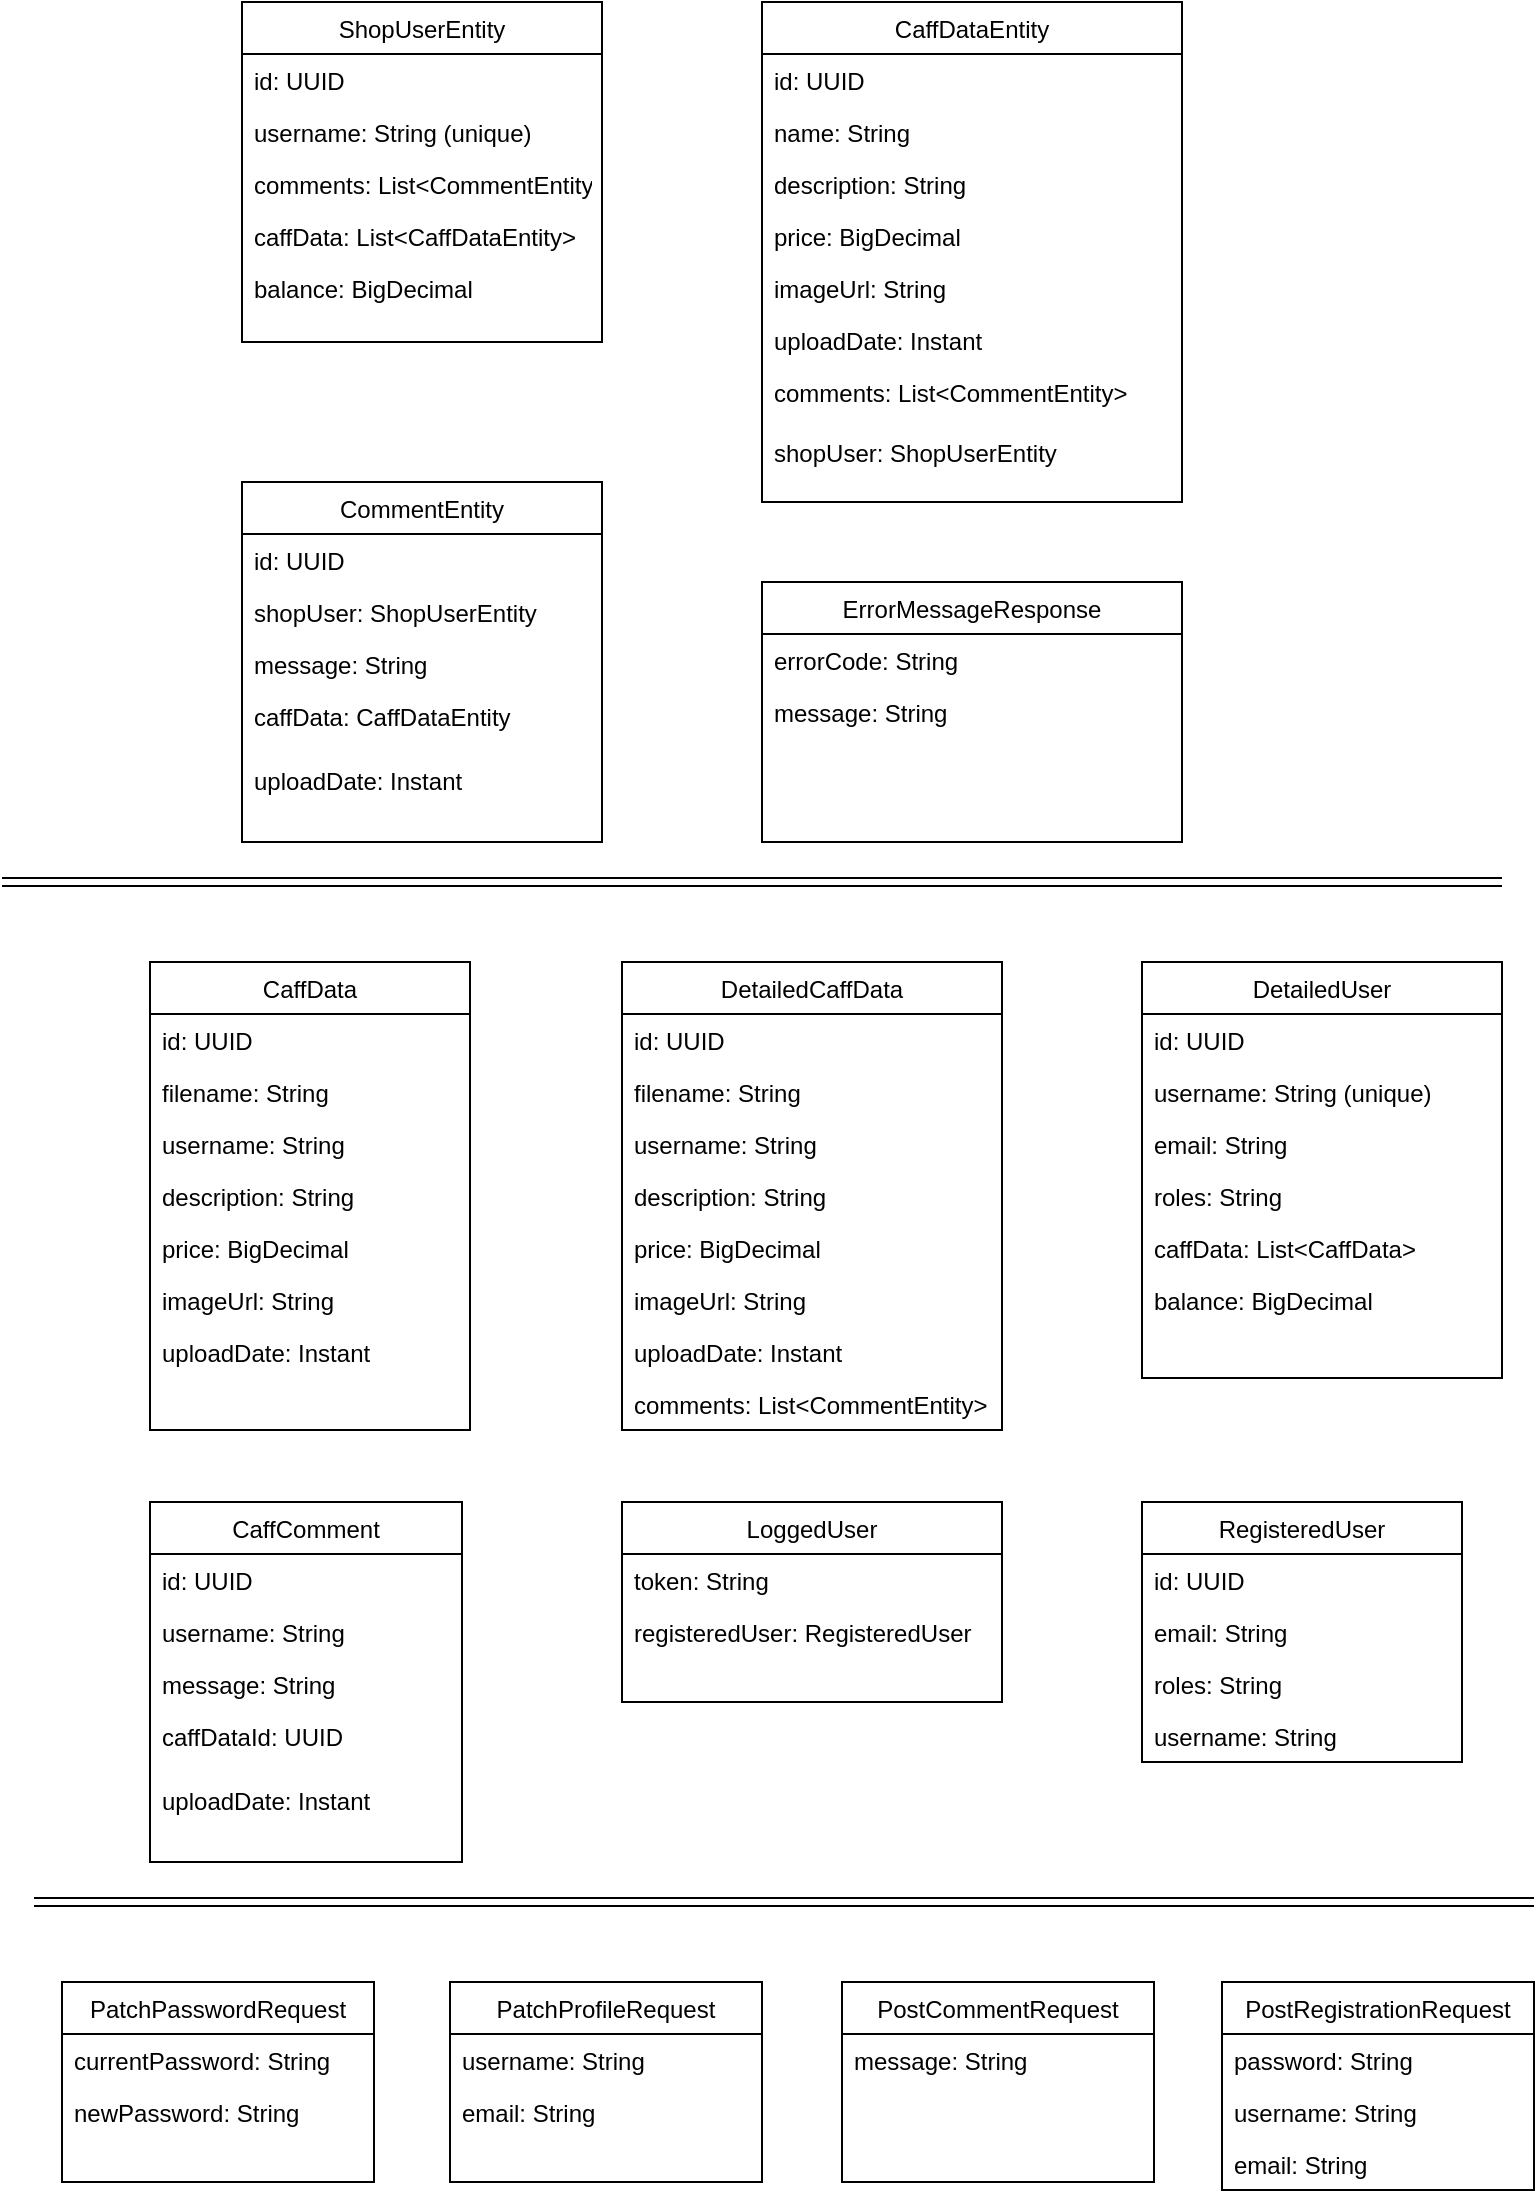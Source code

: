 <mxfile version="20.6.0" type="device"><diagram id="C5RBs43oDa-KdzZeNtuy" name="Page-1"><mxGraphModel dx="1038" dy="547" grid="1" gridSize="10" guides="1" tooltips="1" connect="1" arrows="1" fold="1" page="1" pageScale="1" pageWidth="827" pageHeight="1169" math="0" shadow="0"><root><mxCell id="WIyWlLk6GJQsqaUBKTNV-0"/><mxCell id="WIyWlLk6GJQsqaUBKTNV-1" parent="WIyWlLk6GJQsqaUBKTNV-0"/><mxCell id="bsZTHRrsMbrvn5IQC0t8-1" value="ShopUserEntity" style="swimlane;fontStyle=0;align=center;verticalAlign=top;childLayout=stackLayout;horizontal=1;startSize=26;horizontalStack=0;resizeParent=1;resizeLast=0;collapsible=1;marginBottom=0;rounded=0;shadow=0;strokeWidth=1;" parent="WIyWlLk6GJQsqaUBKTNV-1" vertex="1"><mxGeometry x="160" y="90" width="180" height="170" as="geometry"><mxRectangle x="230" y="140" width="160" height="26" as="alternateBounds"/></mxGeometry></mxCell><mxCell id="bsZTHRrsMbrvn5IQC0t8-2" value="id: UUID" style="text;align=left;verticalAlign=top;spacingLeft=4;spacingRight=4;overflow=hidden;rotatable=0;points=[[0,0.5],[1,0.5]];portConstraint=eastwest;rounded=0;shadow=0;html=0;" parent="bsZTHRrsMbrvn5IQC0t8-1" vertex="1"><mxGeometry y="26" width="180" height="26" as="geometry"/></mxCell><mxCell id="bsZTHRrsMbrvn5IQC0t8-3" value="username: String (unique)" style="text;align=left;verticalAlign=top;spacingLeft=4;spacingRight=4;overflow=hidden;rotatable=0;points=[[0,0.5],[1,0.5]];portConstraint=eastwest;" parent="bsZTHRrsMbrvn5IQC0t8-1" vertex="1"><mxGeometry y="52" width="180" height="26" as="geometry"/></mxCell><mxCell id="bsZTHRrsMbrvn5IQC0t8-4" value="comments: List&lt;CommentEntity&gt;" style="text;align=left;verticalAlign=top;spacingLeft=4;spacingRight=4;overflow=hidden;rotatable=0;points=[[0,0.5],[1,0.5]];portConstraint=eastwest;rounded=0;shadow=0;html=0;" parent="bsZTHRrsMbrvn5IQC0t8-1" vertex="1"><mxGeometry y="78" width="180" height="26" as="geometry"/></mxCell><mxCell id="bsZTHRrsMbrvn5IQC0t8-7" value="caffData: List&lt;CaffDataEntity&gt;" style="text;align=left;verticalAlign=top;spacingLeft=4;spacingRight=4;overflow=hidden;rotatable=0;points=[[0,0.5],[1,0.5]];portConstraint=eastwest;rounded=0;shadow=0;html=0;" parent="bsZTHRrsMbrvn5IQC0t8-1" vertex="1"><mxGeometry y="104" width="180" height="26" as="geometry"/></mxCell><mxCell id="bsZTHRrsMbrvn5IQC0t8-8" value="balance: BigDecimal" style="text;align=left;verticalAlign=top;spacingLeft=4;spacingRight=4;overflow=hidden;rotatable=0;points=[[0,0.5],[1,0.5]];portConstraint=eastwest;rounded=0;shadow=0;html=0;" parent="bsZTHRrsMbrvn5IQC0t8-1" vertex="1"><mxGeometry y="130" width="180" height="26" as="geometry"/></mxCell><mxCell id="bsZTHRrsMbrvn5IQC0t8-9" value="CommentEntity" style="swimlane;fontStyle=0;align=center;verticalAlign=top;childLayout=stackLayout;horizontal=1;startSize=26;horizontalStack=0;resizeParent=1;resizeLast=0;collapsible=1;marginBottom=0;rounded=0;shadow=0;strokeWidth=1;" parent="WIyWlLk6GJQsqaUBKTNV-1" vertex="1"><mxGeometry x="160" y="330" width="180" height="180" as="geometry"><mxRectangle x="340" y="380" width="170" height="26" as="alternateBounds"/></mxGeometry></mxCell><mxCell id="bsZTHRrsMbrvn5IQC0t8-10" value="id: UUID" style="text;align=left;verticalAlign=top;spacingLeft=4;spacingRight=4;overflow=hidden;rotatable=0;points=[[0,0.5],[1,0.5]];portConstraint=eastwest;" parent="bsZTHRrsMbrvn5IQC0t8-9" vertex="1"><mxGeometry y="26" width="180" height="26" as="geometry"/></mxCell><mxCell id="bsZTHRrsMbrvn5IQC0t8-11" value="shopUser: ShopUserEntity" style="text;align=left;verticalAlign=top;spacingLeft=4;spacingRight=4;overflow=hidden;rotatable=0;points=[[0,0.5],[1,0.5]];portConstraint=eastwest;" parent="bsZTHRrsMbrvn5IQC0t8-9" vertex="1"><mxGeometry y="52" width="180" height="26" as="geometry"/></mxCell><mxCell id="bsZTHRrsMbrvn5IQC0t8-12" value="message: String" style="text;align=left;verticalAlign=top;spacingLeft=4;spacingRight=4;overflow=hidden;rotatable=0;points=[[0,0.5],[1,0.5]];portConstraint=eastwest;" parent="bsZTHRrsMbrvn5IQC0t8-9" vertex="1"><mxGeometry y="78" width="180" height="26" as="geometry"/></mxCell><mxCell id="bsZTHRrsMbrvn5IQC0t8-13" value="caffData: CaffDataEntity" style="text;align=left;verticalAlign=top;spacingLeft=4;spacingRight=4;overflow=hidden;rotatable=0;points=[[0,0.5],[1,0.5]];portConstraint=eastwest;" parent="bsZTHRrsMbrvn5IQC0t8-9" vertex="1"><mxGeometry y="104" width="180" height="32" as="geometry"/></mxCell><mxCell id="bsZTHRrsMbrvn5IQC0t8-14" value="uploadDate: Instant" style="text;align=left;verticalAlign=top;spacingLeft=4;spacingRight=4;overflow=hidden;rotatable=0;points=[[0,0.5],[1,0.5]];portConstraint=eastwest;" parent="bsZTHRrsMbrvn5IQC0t8-9" vertex="1"><mxGeometry y="136" width="180" height="32" as="geometry"/></mxCell><mxCell id="bsZTHRrsMbrvn5IQC0t8-15" value="CaffDataEntity" style="swimlane;fontStyle=0;align=center;verticalAlign=top;childLayout=stackLayout;horizontal=1;startSize=26;horizontalStack=0;resizeParent=1;resizeLast=0;collapsible=1;marginBottom=0;rounded=0;shadow=0;strokeWidth=1;" parent="WIyWlLk6GJQsqaUBKTNV-1" vertex="1"><mxGeometry x="420" y="90" width="210" height="250" as="geometry"><mxRectangle x="550" y="140" width="160" height="26" as="alternateBounds"/></mxGeometry></mxCell><mxCell id="bsZTHRrsMbrvn5IQC0t8-16" value="id: UUID" style="text;align=left;verticalAlign=top;spacingLeft=4;spacingRight=4;overflow=hidden;rotatable=0;points=[[0,0.5],[1,0.5]];portConstraint=eastwest;rounded=0;shadow=0;html=0;" parent="bsZTHRrsMbrvn5IQC0t8-15" vertex="1"><mxGeometry y="26" width="210" height="26" as="geometry"/></mxCell><mxCell id="bsZTHRrsMbrvn5IQC0t8-18" value="name: String" style="text;align=left;verticalAlign=top;spacingLeft=4;spacingRight=4;overflow=hidden;rotatable=0;points=[[0,0.5],[1,0.5]];portConstraint=eastwest;rounded=0;shadow=0;html=0;" parent="bsZTHRrsMbrvn5IQC0t8-15" vertex="1"><mxGeometry y="52" width="210" height="26" as="geometry"/></mxCell><mxCell id="bsZTHRrsMbrvn5IQC0t8-19" value="description: String" style="text;align=left;verticalAlign=top;spacingLeft=4;spacingRight=4;overflow=hidden;rotatable=0;points=[[0,0.5],[1,0.5]];portConstraint=eastwest;rounded=0;shadow=0;html=0;" parent="bsZTHRrsMbrvn5IQC0t8-15" vertex="1"><mxGeometry y="78" width="210" height="26" as="geometry"/></mxCell><mxCell id="bsZTHRrsMbrvn5IQC0t8-20" value="price: BigDecimal" style="text;align=left;verticalAlign=top;spacingLeft=4;spacingRight=4;overflow=hidden;rotatable=0;points=[[0,0.5],[1,0.5]];portConstraint=eastwest;rounded=0;shadow=0;html=0;" parent="bsZTHRrsMbrvn5IQC0t8-15" vertex="1"><mxGeometry y="104" width="210" height="26" as="geometry"/></mxCell><mxCell id="bsZTHRrsMbrvn5IQC0t8-21" value="imageUrl: String" style="text;align=left;verticalAlign=top;spacingLeft=4;spacingRight=4;overflow=hidden;rotatable=0;points=[[0,0.5],[1,0.5]];portConstraint=eastwest;rounded=0;shadow=0;html=0;" parent="bsZTHRrsMbrvn5IQC0t8-15" vertex="1"><mxGeometry y="130" width="210" height="26" as="geometry"/></mxCell><mxCell id="bsZTHRrsMbrvn5IQC0t8-22" value="uploadDate: Instant" style="text;align=left;verticalAlign=top;spacingLeft=4;spacingRight=4;overflow=hidden;rotatable=0;points=[[0,0.5],[1,0.5]];portConstraint=eastwest;rounded=0;shadow=0;html=0;" parent="bsZTHRrsMbrvn5IQC0t8-15" vertex="1"><mxGeometry y="156" width="210" height="26" as="geometry"/></mxCell><mxCell id="bsZTHRrsMbrvn5IQC0t8-23" value="comments: List&lt;CommentEntity&gt;" style="text;align=left;verticalAlign=top;spacingLeft=4;spacingRight=4;overflow=hidden;rotatable=0;points=[[0,0.5],[1,0.5]];portConstraint=eastwest;rounded=0;shadow=0;html=0;" parent="bsZTHRrsMbrvn5IQC0t8-15" vertex="1"><mxGeometry y="182" width="210" height="30" as="geometry"/></mxCell><mxCell id="bsZTHRrsMbrvn5IQC0t8-27" value="shopUser: ShopUserEntity" style="text;align=left;verticalAlign=top;spacingLeft=4;spacingRight=4;overflow=hidden;rotatable=0;points=[[0,0.5],[1,0.5]];portConstraint=eastwest;rounded=0;shadow=0;html=0;" parent="bsZTHRrsMbrvn5IQC0t8-15" vertex="1"><mxGeometry y="212" width="210" height="26" as="geometry"/></mxCell><mxCell id="bsZTHRrsMbrvn5IQC0t8-24" value="ErrorMessageResponse" style="swimlane;fontStyle=0;align=center;verticalAlign=top;childLayout=stackLayout;horizontal=1;startSize=26;horizontalStack=0;resizeParent=1;resizeLast=0;collapsible=1;marginBottom=0;rounded=0;shadow=0;strokeWidth=1;" parent="WIyWlLk6GJQsqaUBKTNV-1" vertex="1"><mxGeometry x="420" y="380" width="210" height="130" as="geometry"><mxRectangle x="230" y="140" width="160" height="26" as="alternateBounds"/></mxGeometry></mxCell><mxCell id="bsZTHRrsMbrvn5IQC0t8-25" value="errorCode: String" style="text;align=left;verticalAlign=top;spacingLeft=4;spacingRight=4;overflow=hidden;rotatable=0;points=[[0,0.5],[1,0.5]];portConstraint=eastwest;rounded=0;shadow=0;html=0;" parent="bsZTHRrsMbrvn5IQC0t8-24" vertex="1"><mxGeometry y="26" width="210" height="26" as="geometry"/></mxCell><mxCell id="bsZTHRrsMbrvn5IQC0t8-26" value="message: String" style="text;align=left;verticalAlign=top;spacingLeft=4;spacingRight=4;overflow=hidden;rotatable=0;points=[[0,0.5],[1,0.5]];portConstraint=eastwest;" parent="bsZTHRrsMbrvn5IQC0t8-24" vertex="1"><mxGeometry y="52" width="210" height="26" as="geometry"/></mxCell><mxCell id="bsZTHRrsMbrvn5IQC0t8-28" value="CaffData" style="swimlane;fontStyle=0;align=center;verticalAlign=top;childLayout=stackLayout;horizontal=1;startSize=26;horizontalStack=0;resizeParent=1;resizeLast=0;collapsible=1;marginBottom=0;rounded=0;shadow=0;strokeWidth=1;" parent="WIyWlLk6GJQsqaUBKTNV-1" vertex="1"><mxGeometry x="114" y="570" width="160" height="234" as="geometry"><mxRectangle x="550" y="140" width="160" height="26" as="alternateBounds"/></mxGeometry></mxCell><mxCell id="bsZTHRrsMbrvn5IQC0t8-29" value="id: UUID" style="text;align=left;verticalAlign=top;spacingLeft=4;spacingRight=4;overflow=hidden;rotatable=0;points=[[0,0.5],[1,0.5]];portConstraint=eastwest;rounded=0;shadow=0;html=0;" parent="bsZTHRrsMbrvn5IQC0t8-28" vertex="1"><mxGeometry y="26" width="160" height="26" as="geometry"/></mxCell><mxCell id="bsZTHRrsMbrvn5IQC0t8-30" value="filename: String" style="text;align=left;verticalAlign=top;spacingLeft=4;spacingRight=4;overflow=hidden;rotatable=0;points=[[0,0.5],[1,0.5]];portConstraint=eastwest;rounded=0;shadow=0;html=0;" parent="bsZTHRrsMbrvn5IQC0t8-28" vertex="1"><mxGeometry y="52" width="160" height="26" as="geometry"/></mxCell><mxCell id="bsZTHRrsMbrvn5IQC0t8-31" value="username: String" style="text;align=left;verticalAlign=top;spacingLeft=4;spacingRight=4;overflow=hidden;rotatable=0;points=[[0,0.5],[1,0.5]];portConstraint=eastwest;rounded=0;shadow=0;html=0;" parent="bsZTHRrsMbrvn5IQC0t8-28" vertex="1"><mxGeometry y="78" width="160" height="26" as="geometry"/></mxCell><mxCell id="bsZTHRrsMbrvn5IQC0t8-32" value="description: String" style="text;align=left;verticalAlign=top;spacingLeft=4;spacingRight=4;overflow=hidden;rotatable=0;points=[[0,0.5],[1,0.5]];portConstraint=eastwest;rounded=0;shadow=0;html=0;" parent="bsZTHRrsMbrvn5IQC0t8-28" vertex="1"><mxGeometry y="104" width="160" height="26" as="geometry"/></mxCell><mxCell id="bsZTHRrsMbrvn5IQC0t8-33" value="price: BigDecimal" style="text;align=left;verticalAlign=top;spacingLeft=4;spacingRight=4;overflow=hidden;rotatable=0;points=[[0,0.5],[1,0.5]];portConstraint=eastwest;rounded=0;shadow=0;html=0;" parent="bsZTHRrsMbrvn5IQC0t8-28" vertex="1"><mxGeometry y="130" width="160" height="26" as="geometry"/></mxCell><mxCell id="bsZTHRrsMbrvn5IQC0t8-34" value="imageUrl: String" style="text;align=left;verticalAlign=top;spacingLeft=4;spacingRight=4;overflow=hidden;rotatable=0;points=[[0,0.5],[1,0.5]];portConstraint=eastwest;rounded=0;shadow=0;html=0;" parent="bsZTHRrsMbrvn5IQC0t8-28" vertex="1"><mxGeometry y="156" width="160" height="26" as="geometry"/></mxCell><mxCell id="bsZTHRrsMbrvn5IQC0t8-35" value="uploadDate: Instant" style="text;align=left;verticalAlign=top;spacingLeft=4;spacingRight=4;overflow=hidden;rotatable=0;points=[[0,0.5],[1,0.5]];portConstraint=eastwest;rounded=0;shadow=0;html=0;" parent="bsZTHRrsMbrvn5IQC0t8-28" vertex="1"><mxGeometry y="182" width="160" height="26" as="geometry"/></mxCell><mxCell id="bsZTHRrsMbrvn5IQC0t8-36" value="" style="shape=link;html=1;rounded=0;" parent="WIyWlLk6GJQsqaUBKTNV-1" edge="1"><mxGeometry width="100" relative="1" as="geometry"><mxPoint x="40" y="530" as="sourcePoint"/><mxPoint x="790" y="530" as="targetPoint"/></mxGeometry></mxCell><mxCell id="bsZTHRrsMbrvn5IQC0t8-38" value="DetailedUser" style="swimlane;fontStyle=0;align=center;verticalAlign=top;childLayout=stackLayout;horizontal=1;startSize=26;horizontalStack=0;resizeParent=1;resizeLast=0;collapsible=1;marginBottom=0;rounded=0;shadow=0;strokeWidth=1;" parent="WIyWlLk6GJQsqaUBKTNV-1" vertex="1"><mxGeometry x="610" y="570" width="180" height="208" as="geometry"><mxRectangle x="230" y="140" width="160" height="26" as="alternateBounds"/></mxGeometry></mxCell><mxCell id="bsZTHRrsMbrvn5IQC0t8-39" value="id: UUID" style="text;align=left;verticalAlign=top;spacingLeft=4;spacingRight=4;overflow=hidden;rotatable=0;points=[[0,0.5],[1,0.5]];portConstraint=eastwest;rounded=0;shadow=0;html=0;" parent="bsZTHRrsMbrvn5IQC0t8-38" vertex="1"><mxGeometry y="26" width="180" height="26" as="geometry"/></mxCell><mxCell id="bsZTHRrsMbrvn5IQC0t8-40" value="username: String (unique)" style="text;align=left;verticalAlign=top;spacingLeft=4;spacingRight=4;overflow=hidden;rotatable=0;points=[[0,0.5],[1,0.5]];portConstraint=eastwest;" parent="bsZTHRrsMbrvn5IQC0t8-38" vertex="1"><mxGeometry y="52" width="180" height="26" as="geometry"/></mxCell><mxCell id="bsZTHRrsMbrvn5IQC0t8-41" value="email: String" style="text;align=left;verticalAlign=top;spacingLeft=4;spacingRight=4;overflow=hidden;rotatable=0;points=[[0,0.5],[1,0.5]];portConstraint=eastwest;rounded=0;shadow=0;html=0;" parent="bsZTHRrsMbrvn5IQC0t8-38" vertex="1"><mxGeometry y="78" width="180" height="26" as="geometry"/></mxCell><mxCell id="bsZTHRrsMbrvn5IQC0t8-42" value="roles: String" style="text;align=left;verticalAlign=top;spacingLeft=4;spacingRight=4;overflow=hidden;rotatable=0;points=[[0,0.5],[1,0.5]];portConstraint=eastwest;rounded=0;shadow=0;html=0;" parent="bsZTHRrsMbrvn5IQC0t8-38" vertex="1"><mxGeometry y="104" width="180" height="26" as="geometry"/></mxCell><mxCell id="bsZTHRrsMbrvn5IQC0t8-72" value="caffData: List&lt;CaffData&gt;" style="text;align=left;verticalAlign=top;spacingLeft=4;spacingRight=4;overflow=hidden;rotatable=0;points=[[0,0.5],[1,0.5]];portConstraint=eastwest;rounded=0;shadow=0;html=0;" parent="bsZTHRrsMbrvn5IQC0t8-38" vertex="1"><mxGeometry y="130" width="180" height="26" as="geometry"/></mxCell><mxCell id="bsZTHRrsMbrvn5IQC0t8-73" value="balance: BigDecimal" style="text;align=left;verticalAlign=top;spacingLeft=4;spacingRight=4;overflow=hidden;rotatable=0;points=[[0,0.5],[1,0.5]];portConstraint=eastwest;rounded=0;shadow=0;html=0;" parent="bsZTHRrsMbrvn5IQC0t8-38" vertex="1"><mxGeometry y="156" width="180" height="26" as="geometry"/></mxCell><mxCell id="bsZTHRrsMbrvn5IQC0t8-45" value="RegisteredUser" style="swimlane;fontStyle=0;align=center;verticalAlign=top;childLayout=stackLayout;horizontal=1;startSize=26;horizontalStack=0;resizeParent=1;resizeLast=0;collapsible=1;marginBottom=0;rounded=0;shadow=0;strokeWidth=1;" parent="WIyWlLk6GJQsqaUBKTNV-1" vertex="1"><mxGeometry x="610" y="840" width="160" height="130" as="geometry"><mxRectangle x="230" y="140" width="160" height="26" as="alternateBounds"/></mxGeometry></mxCell><mxCell id="bsZTHRrsMbrvn5IQC0t8-46" value="id: UUID" style="text;align=left;verticalAlign=top;spacingLeft=4;spacingRight=4;overflow=hidden;rotatable=0;points=[[0,0.5],[1,0.5]];portConstraint=eastwest;" parent="bsZTHRrsMbrvn5IQC0t8-45" vertex="1"><mxGeometry y="26" width="160" height="26" as="geometry"/></mxCell><mxCell id="bsZTHRrsMbrvn5IQC0t8-47" value="email: String" style="text;align=left;verticalAlign=top;spacingLeft=4;spacingRight=4;overflow=hidden;rotatable=0;points=[[0,0.5],[1,0.5]];portConstraint=eastwest;rounded=0;shadow=0;html=0;" parent="bsZTHRrsMbrvn5IQC0t8-45" vertex="1"><mxGeometry y="52" width="160" height="26" as="geometry"/></mxCell><mxCell id="bsZTHRrsMbrvn5IQC0t8-48" value="roles: String" style="text;align=left;verticalAlign=top;spacingLeft=4;spacingRight=4;overflow=hidden;rotatable=0;points=[[0,0.5],[1,0.5]];portConstraint=eastwest;rounded=0;shadow=0;html=0;" parent="bsZTHRrsMbrvn5IQC0t8-45" vertex="1"><mxGeometry y="78" width="160" height="26" as="geometry"/></mxCell><mxCell id="bsZTHRrsMbrvn5IQC0t8-71" value="username: String" style="text;align=left;verticalAlign=top;spacingLeft=4;spacingRight=4;overflow=hidden;rotatable=0;points=[[0,0.5],[1,0.5]];portConstraint=eastwest;rounded=0;shadow=0;html=0;" parent="bsZTHRrsMbrvn5IQC0t8-45" vertex="1"><mxGeometry y="104" width="160" height="26" as="geometry"/></mxCell><mxCell id="bsZTHRrsMbrvn5IQC0t8-50" value="LoggedUser" style="swimlane;fontStyle=0;align=center;verticalAlign=top;childLayout=stackLayout;horizontal=1;startSize=26;horizontalStack=0;resizeParent=1;resizeLast=0;collapsible=1;marginBottom=0;rounded=0;shadow=0;strokeWidth=1;" parent="WIyWlLk6GJQsqaUBKTNV-1" vertex="1"><mxGeometry x="350" y="840" width="190" height="100" as="geometry"><mxRectangle x="230" y="140" width="160" height="26" as="alternateBounds"/></mxGeometry></mxCell><mxCell id="bsZTHRrsMbrvn5IQC0t8-52" value="token: String" style="text;align=left;verticalAlign=top;spacingLeft=4;spacingRight=4;overflow=hidden;rotatable=0;points=[[0,0.5],[1,0.5]];portConstraint=eastwest;" parent="bsZTHRrsMbrvn5IQC0t8-50" vertex="1"><mxGeometry y="26" width="190" height="26" as="geometry"/></mxCell><mxCell id="bsZTHRrsMbrvn5IQC0t8-54" value="registeredUser: RegisteredUser" style="text;align=left;verticalAlign=top;spacingLeft=4;spacingRight=4;overflow=hidden;rotatable=0;points=[[0,0.5],[1,0.5]];portConstraint=eastwest;rounded=0;shadow=0;html=0;" parent="bsZTHRrsMbrvn5IQC0t8-50" vertex="1"><mxGeometry y="52" width="190" height="26" as="geometry"/></mxCell><mxCell id="bsZTHRrsMbrvn5IQC0t8-56" value="DetailedCaffData" style="swimlane;fontStyle=0;align=center;verticalAlign=top;childLayout=stackLayout;horizontal=1;startSize=26;horizontalStack=0;resizeParent=1;resizeLast=0;collapsible=1;marginBottom=0;rounded=0;shadow=0;strokeWidth=1;" parent="WIyWlLk6GJQsqaUBKTNV-1" vertex="1"><mxGeometry x="350" y="570" width="190" height="234" as="geometry"><mxRectangle x="550" y="140" width="160" height="26" as="alternateBounds"/></mxGeometry></mxCell><mxCell id="bsZTHRrsMbrvn5IQC0t8-57" value="id: UUID" style="text;align=left;verticalAlign=top;spacingLeft=4;spacingRight=4;overflow=hidden;rotatable=0;points=[[0,0.5],[1,0.5]];portConstraint=eastwest;rounded=0;shadow=0;html=0;" parent="bsZTHRrsMbrvn5IQC0t8-56" vertex="1"><mxGeometry y="26" width="190" height="26" as="geometry"/></mxCell><mxCell id="bsZTHRrsMbrvn5IQC0t8-58" value="filename: String" style="text;align=left;verticalAlign=top;spacingLeft=4;spacingRight=4;overflow=hidden;rotatable=0;points=[[0,0.5],[1,0.5]];portConstraint=eastwest;rounded=0;shadow=0;html=0;" parent="bsZTHRrsMbrvn5IQC0t8-56" vertex="1"><mxGeometry y="52" width="190" height="26" as="geometry"/></mxCell><mxCell id="bsZTHRrsMbrvn5IQC0t8-59" value="username: String" style="text;align=left;verticalAlign=top;spacingLeft=4;spacingRight=4;overflow=hidden;rotatable=0;points=[[0,0.5],[1,0.5]];portConstraint=eastwest;rounded=0;shadow=0;html=0;" parent="bsZTHRrsMbrvn5IQC0t8-56" vertex="1"><mxGeometry y="78" width="190" height="26" as="geometry"/></mxCell><mxCell id="bsZTHRrsMbrvn5IQC0t8-60" value="description: String" style="text;align=left;verticalAlign=top;spacingLeft=4;spacingRight=4;overflow=hidden;rotatable=0;points=[[0,0.5],[1,0.5]];portConstraint=eastwest;rounded=0;shadow=0;html=0;" parent="bsZTHRrsMbrvn5IQC0t8-56" vertex="1"><mxGeometry y="104" width="190" height="26" as="geometry"/></mxCell><mxCell id="bsZTHRrsMbrvn5IQC0t8-61" value="price: BigDecimal" style="text;align=left;verticalAlign=top;spacingLeft=4;spacingRight=4;overflow=hidden;rotatable=0;points=[[0,0.5],[1,0.5]];portConstraint=eastwest;rounded=0;shadow=0;html=0;" parent="bsZTHRrsMbrvn5IQC0t8-56" vertex="1"><mxGeometry y="130" width="190" height="26" as="geometry"/></mxCell><mxCell id="bsZTHRrsMbrvn5IQC0t8-62" value="imageUrl: String" style="text;align=left;verticalAlign=top;spacingLeft=4;spacingRight=4;overflow=hidden;rotatable=0;points=[[0,0.5],[1,0.5]];portConstraint=eastwest;rounded=0;shadow=0;html=0;" parent="bsZTHRrsMbrvn5IQC0t8-56" vertex="1"><mxGeometry y="156" width="190" height="26" as="geometry"/></mxCell><mxCell id="bsZTHRrsMbrvn5IQC0t8-63" value="uploadDate: Instant" style="text;align=left;verticalAlign=top;spacingLeft=4;spacingRight=4;overflow=hidden;rotatable=0;points=[[0,0.5],[1,0.5]];portConstraint=eastwest;rounded=0;shadow=0;html=0;" parent="bsZTHRrsMbrvn5IQC0t8-56" vertex="1"><mxGeometry y="182" width="190" height="26" as="geometry"/></mxCell><mxCell id="bsZTHRrsMbrvn5IQC0t8-64" value="comments: List&lt;CommentEntity&gt;" style="text;align=left;verticalAlign=top;spacingLeft=4;spacingRight=4;overflow=hidden;rotatable=0;points=[[0,0.5],[1,0.5]];portConstraint=eastwest;rounded=0;shadow=0;html=0;" parent="bsZTHRrsMbrvn5IQC0t8-56" vertex="1"><mxGeometry y="208" width="190" height="26" as="geometry"/></mxCell><mxCell id="bsZTHRrsMbrvn5IQC0t8-65" value="CaffComment" style="swimlane;fontStyle=0;align=center;verticalAlign=top;childLayout=stackLayout;horizontal=1;startSize=26;horizontalStack=0;resizeParent=1;resizeLast=0;collapsible=1;marginBottom=0;rounded=0;shadow=0;strokeWidth=1;" parent="WIyWlLk6GJQsqaUBKTNV-1" vertex="1"><mxGeometry x="114" y="840" width="156" height="180" as="geometry"><mxRectangle x="340" y="380" width="170" height="26" as="alternateBounds"/></mxGeometry></mxCell><mxCell id="bsZTHRrsMbrvn5IQC0t8-66" value="id: UUID" style="text;align=left;verticalAlign=top;spacingLeft=4;spacingRight=4;overflow=hidden;rotatable=0;points=[[0,0.5],[1,0.5]];portConstraint=eastwest;" parent="bsZTHRrsMbrvn5IQC0t8-65" vertex="1"><mxGeometry y="26" width="156" height="26" as="geometry"/></mxCell><mxCell id="bsZTHRrsMbrvn5IQC0t8-67" value="username: String" style="text;align=left;verticalAlign=top;spacingLeft=4;spacingRight=4;overflow=hidden;rotatable=0;points=[[0,0.5],[1,0.5]];portConstraint=eastwest;" parent="bsZTHRrsMbrvn5IQC0t8-65" vertex="1"><mxGeometry y="52" width="156" height="26" as="geometry"/></mxCell><mxCell id="bsZTHRrsMbrvn5IQC0t8-68" value="message: String" style="text;align=left;verticalAlign=top;spacingLeft=4;spacingRight=4;overflow=hidden;rotatable=0;points=[[0,0.5],[1,0.5]];portConstraint=eastwest;" parent="bsZTHRrsMbrvn5IQC0t8-65" vertex="1"><mxGeometry y="78" width="156" height="26" as="geometry"/></mxCell><mxCell id="bsZTHRrsMbrvn5IQC0t8-69" value="caffDataId: UUID" style="text;align=left;verticalAlign=top;spacingLeft=4;spacingRight=4;overflow=hidden;rotatable=0;points=[[0,0.5],[1,0.5]];portConstraint=eastwest;" parent="bsZTHRrsMbrvn5IQC0t8-65" vertex="1"><mxGeometry y="104" width="156" height="32" as="geometry"/></mxCell><mxCell id="bsZTHRrsMbrvn5IQC0t8-70" value="uploadDate: Instant" style="text;align=left;verticalAlign=top;spacingLeft=4;spacingRight=4;overflow=hidden;rotatable=0;points=[[0,0.5],[1,0.5]];portConstraint=eastwest;" parent="bsZTHRrsMbrvn5IQC0t8-65" vertex="1"><mxGeometry y="136" width="156" height="32" as="geometry"/></mxCell><mxCell id="bsZTHRrsMbrvn5IQC0t8-74" value="PatchPasswordRequest" style="swimlane;fontStyle=0;align=center;verticalAlign=top;childLayout=stackLayout;horizontal=1;startSize=26;horizontalStack=0;resizeParent=1;resizeLast=0;collapsible=1;marginBottom=0;rounded=0;shadow=0;strokeWidth=1;" parent="WIyWlLk6GJQsqaUBKTNV-1" vertex="1"><mxGeometry x="70" y="1080" width="156" height="100" as="geometry"><mxRectangle x="230" y="140" width="160" height="26" as="alternateBounds"/></mxGeometry></mxCell><mxCell id="bsZTHRrsMbrvn5IQC0t8-75" value="currentPassword: String" style="text;align=left;verticalAlign=top;spacingLeft=4;spacingRight=4;overflow=hidden;rotatable=0;points=[[0,0.5],[1,0.5]];portConstraint=eastwest;" parent="bsZTHRrsMbrvn5IQC0t8-74" vertex="1"><mxGeometry y="26" width="156" height="26" as="geometry"/></mxCell><mxCell id="bsZTHRrsMbrvn5IQC0t8-76" value="newPassword: String" style="text;align=left;verticalAlign=top;spacingLeft=4;spacingRight=4;overflow=hidden;rotatable=0;points=[[0,0.5],[1,0.5]];portConstraint=eastwest;rounded=0;shadow=0;html=0;" parent="bsZTHRrsMbrvn5IQC0t8-74" vertex="1"><mxGeometry y="52" width="156" height="26" as="geometry"/></mxCell><mxCell id="bsZTHRrsMbrvn5IQC0t8-77" value="PatchProfileRequest" style="swimlane;fontStyle=0;align=center;verticalAlign=top;childLayout=stackLayout;horizontal=1;startSize=26;horizontalStack=0;resizeParent=1;resizeLast=0;collapsible=1;marginBottom=0;rounded=0;shadow=0;strokeWidth=1;" parent="WIyWlLk6GJQsqaUBKTNV-1" vertex="1"><mxGeometry x="264" y="1080" width="156" height="100" as="geometry"><mxRectangle x="230" y="140" width="160" height="26" as="alternateBounds"/></mxGeometry></mxCell><mxCell id="bsZTHRrsMbrvn5IQC0t8-78" value="username: String" style="text;align=left;verticalAlign=top;spacingLeft=4;spacingRight=4;overflow=hidden;rotatable=0;points=[[0,0.5],[1,0.5]];portConstraint=eastwest;" parent="bsZTHRrsMbrvn5IQC0t8-77" vertex="1"><mxGeometry y="26" width="156" height="26" as="geometry"/></mxCell><mxCell id="bsZTHRrsMbrvn5IQC0t8-79" value="email: String" style="text;align=left;verticalAlign=top;spacingLeft=4;spacingRight=4;overflow=hidden;rotatable=0;points=[[0,0.5],[1,0.5]];portConstraint=eastwest;rounded=0;shadow=0;html=0;" parent="bsZTHRrsMbrvn5IQC0t8-77" vertex="1"><mxGeometry y="52" width="156" height="26" as="geometry"/></mxCell><mxCell id="bsZTHRrsMbrvn5IQC0t8-80" value="PostCommentRequest" style="swimlane;fontStyle=0;align=center;verticalAlign=top;childLayout=stackLayout;horizontal=1;startSize=26;horizontalStack=0;resizeParent=1;resizeLast=0;collapsible=1;marginBottom=0;rounded=0;shadow=0;strokeWidth=1;" parent="WIyWlLk6GJQsqaUBKTNV-1" vertex="1"><mxGeometry x="460" y="1080" width="156" height="100" as="geometry"><mxRectangle x="230" y="140" width="160" height="26" as="alternateBounds"/></mxGeometry></mxCell><mxCell id="bsZTHRrsMbrvn5IQC0t8-81" value="message: String" style="text;align=left;verticalAlign=top;spacingLeft=4;spacingRight=4;overflow=hidden;rotatable=0;points=[[0,0.5],[1,0.5]];portConstraint=eastwest;" parent="bsZTHRrsMbrvn5IQC0t8-80" vertex="1"><mxGeometry y="26" width="156" height="26" as="geometry"/></mxCell><mxCell id="bsZTHRrsMbrvn5IQC0t8-83" value="PostRegistrationRequest" style="swimlane;fontStyle=0;align=center;verticalAlign=top;childLayout=stackLayout;horizontal=1;startSize=26;horizontalStack=0;resizeParent=1;resizeLast=0;collapsible=1;marginBottom=0;rounded=0;shadow=0;strokeWidth=1;" parent="WIyWlLk6GJQsqaUBKTNV-1" vertex="1"><mxGeometry x="650" y="1080" width="156" height="104" as="geometry"><mxRectangle x="230" y="140" width="160" height="26" as="alternateBounds"/></mxGeometry></mxCell><mxCell id="bsZTHRrsMbrvn5IQC0t8-84" value="password: String" style="text;align=left;verticalAlign=top;spacingLeft=4;spacingRight=4;overflow=hidden;rotatable=0;points=[[0,0.5],[1,0.5]];portConstraint=eastwest;" parent="bsZTHRrsMbrvn5IQC0t8-83" vertex="1"><mxGeometry y="26" width="156" height="26" as="geometry"/></mxCell><mxCell id="bsZTHRrsMbrvn5IQC0t8-85" value="username: String" style="text;align=left;verticalAlign=top;spacingLeft=4;spacingRight=4;overflow=hidden;rotatable=0;points=[[0,0.5],[1,0.5]];portConstraint=eastwest;" parent="bsZTHRrsMbrvn5IQC0t8-83" vertex="1"><mxGeometry y="52" width="156" height="26" as="geometry"/></mxCell><mxCell id="bsZTHRrsMbrvn5IQC0t8-86" value="email: String" style="text;align=left;verticalAlign=top;spacingLeft=4;spacingRight=4;overflow=hidden;rotatable=0;points=[[0,0.5],[1,0.5]];portConstraint=eastwest;rounded=0;shadow=0;html=0;" parent="bsZTHRrsMbrvn5IQC0t8-83" vertex="1"><mxGeometry y="78" width="156" height="26" as="geometry"/></mxCell><mxCell id="bsZTHRrsMbrvn5IQC0t8-87" value="" style="shape=link;html=1;rounded=0;" parent="WIyWlLk6GJQsqaUBKTNV-1" edge="1"><mxGeometry width="100" relative="1" as="geometry"><mxPoint x="56" y="1040" as="sourcePoint"/><mxPoint x="806" y="1040" as="targetPoint"/></mxGeometry></mxCell></root></mxGraphModel></diagram></mxfile>